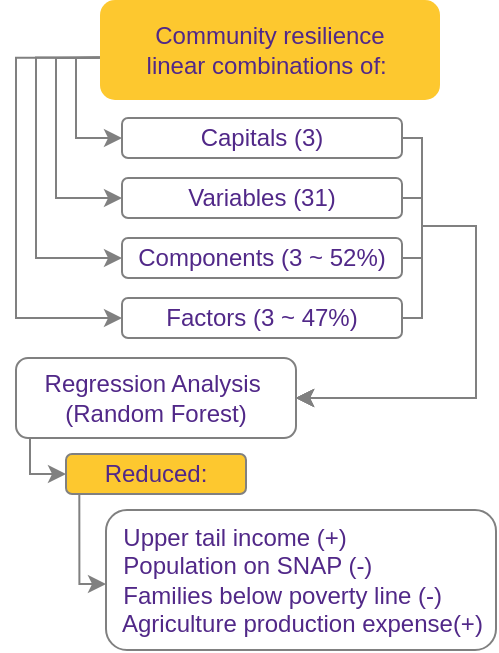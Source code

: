 <mxfile version="21.3.7" type="github">
  <diagram name="Page-1" id="xXZVvcbn3m8yzzzZbI0E">
    <mxGraphModel dx="954" dy="654" grid="1" gridSize="10" guides="1" tooltips="1" connect="1" arrows="1" fold="1" page="1" pageScale="1" pageWidth="850" pageHeight="1100" math="0" shadow="0">
      <root>
        <mxCell id="0" />
        <mxCell id="1" parent="0" />
        <mxCell id="N8_ovVChTHwq_1SiLQtt-6" style="edgeStyle=orthogonalEdgeStyle;rounded=0;orthogonalLoop=1;jettySize=auto;html=1;exitX=0.002;exitY=0.576;exitDx=0;exitDy=0;entryX=0;entryY=0.5;entryDx=0;entryDy=0;strokeColor=#808080;exitPerimeter=0;" parent="1" source="N8_ovVChTHwq_1SiLQtt-1" target="N8_ovVChTHwq_1SiLQtt-2" edge="1">
          <mxGeometry relative="1" as="geometry">
            <Array as="points">
              <mxPoint x="150" y="160" />
              <mxPoint x="140" y="160" />
              <mxPoint x="140" y="200" />
            </Array>
          </mxGeometry>
        </mxCell>
        <mxCell id="N8_ovVChTHwq_1SiLQtt-7" style="edgeStyle=orthogonalEdgeStyle;rounded=0;orthogonalLoop=1;jettySize=auto;html=1;exitX=0.006;exitY=0.575;exitDx=0;exitDy=0;entryX=0;entryY=0.5;entryDx=0;entryDy=0;strokeColor=#808080;exitPerimeter=0;" parent="1" source="N8_ovVChTHwq_1SiLQtt-1" target="N8_ovVChTHwq_1SiLQtt-3" edge="1">
          <mxGeometry relative="1" as="geometry">
            <Array as="points">
              <mxPoint x="151" y="160" />
              <mxPoint x="130" y="160" />
              <mxPoint x="130" y="230" />
            </Array>
          </mxGeometry>
        </mxCell>
        <mxCell id="N8_ovVChTHwq_1SiLQtt-8" style="edgeStyle=orthogonalEdgeStyle;rounded=0;orthogonalLoop=1;jettySize=auto;html=1;exitX=0.001;exitY=0.576;exitDx=0;exitDy=0;entryX=0;entryY=0.5;entryDx=0;entryDy=0;strokeColor=#808080;exitPerimeter=0;" parent="1" source="N8_ovVChTHwq_1SiLQtt-1" target="N8_ovVChTHwq_1SiLQtt-4" edge="1">
          <mxGeometry relative="1" as="geometry">
            <Array as="points">
              <mxPoint x="120" y="160" />
              <mxPoint x="120" y="260" />
            </Array>
          </mxGeometry>
        </mxCell>
        <mxCell id="N8_ovVChTHwq_1SiLQtt-9" style="edgeStyle=orthogonalEdgeStyle;rounded=0;orthogonalLoop=1;jettySize=auto;html=1;exitX=-0.001;exitY=0.577;exitDx=0;exitDy=0;entryX=0;entryY=0.5;entryDx=0;entryDy=0;strokeColor=#808080;exitPerimeter=0;" parent="1" source="N8_ovVChTHwq_1SiLQtt-1" target="N8_ovVChTHwq_1SiLQtt-5" edge="1">
          <mxGeometry relative="1" as="geometry">
            <Array as="points">
              <mxPoint x="110" y="160" />
              <mxPoint x="110" y="290" />
            </Array>
          </mxGeometry>
        </mxCell>
        <mxCell id="N8_ovVChTHwq_1SiLQtt-1" value="Community resilience &lt;br&gt;linear combinations of:&amp;nbsp;" style="rounded=1;whiteSpace=wrap;html=1;fontColor=#512888;fillColor=#FDC82F;strokeColor=none;" parent="1" vertex="1">
          <mxGeometry x="152" y="131" width="170" height="50" as="geometry" />
        </mxCell>
        <mxCell id="N8_ovVChTHwq_1SiLQtt-11" style="edgeStyle=orthogonalEdgeStyle;rounded=0;orthogonalLoop=1;jettySize=auto;html=1;exitX=1;exitY=0.5;exitDx=0;exitDy=0;entryX=1;entryY=0.5;entryDx=0;entryDy=0;strokeColor=#808080;" parent="1" target="N8_ovVChTHwq_1SiLQtt-10" edge="1">
          <mxGeometry relative="1" as="geometry">
            <mxPoint x="256" y="200" as="sourcePoint" />
            <Array as="points">
              <mxPoint x="313" y="200" />
              <mxPoint x="313" y="244" />
              <mxPoint x="340" y="244" />
              <mxPoint x="340" y="330" />
            </Array>
          </mxGeometry>
        </mxCell>
        <mxCell id="N8_ovVChTHwq_1SiLQtt-2" value="Capitals (3)" style="rounded=1;whiteSpace=wrap;html=1;fontColor=#512888;strokeColor=#808080;" parent="1" vertex="1">
          <mxGeometry x="163" y="190" width="140" height="20" as="geometry" />
        </mxCell>
        <mxCell id="N8_ovVChTHwq_1SiLQtt-12" style="edgeStyle=orthogonalEdgeStyle;rounded=0;orthogonalLoop=1;jettySize=auto;html=1;exitX=1;exitY=0.5;exitDx=0;exitDy=0;entryX=1;entryY=0.5;entryDx=0;entryDy=0;strokeColor=#808080;" parent="1" target="N8_ovVChTHwq_1SiLQtt-10" edge="1">
          <mxGeometry relative="1" as="geometry">
            <mxPoint x="333" y="230" as="targetPoint" />
            <mxPoint x="256" y="230" as="sourcePoint" />
            <Array as="points">
              <mxPoint x="313" y="230" />
              <mxPoint x="313" y="244" />
              <mxPoint x="340" y="244" />
              <mxPoint x="340" y="330" />
            </Array>
          </mxGeometry>
        </mxCell>
        <mxCell id="N8_ovVChTHwq_1SiLQtt-3" value="Variables (31)" style="rounded=1;whiteSpace=wrap;html=1;fontColor=#512888;strokeColor=#808080;" parent="1" vertex="1">
          <mxGeometry x="163" y="220" width="140" height="20" as="geometry" />
        </mxCell>
        <mxCell id="N8_ovVChTHwq_1SiLQtt-16" style="edgeStyle=orthogonalEdgeStyle;rounded=0;orthogonalLoop=1;jettySize=auto;html=1;exitX=1;exitY=0.5;exitDx=0;exitDy=0;entryX=1;entryY=0.5;entryDx=0;entryDy=0;strokeColor=#808080;" parent="1" target="N8_ovVChTHwq_1SiLQtt-10" edge="1">
          <mxGeometry relative="1" as="geometry">
            <mxPoint x="333" y="240" as="targetPoint" />
            <mxPoint x="256" y="260.0" as="sourcePoint" />
            <Array as="points">
              <mxPoint x="313" y="260" />
              <mxPoint x="313" y="244" />
              <mxPoint x="340" y="244" />
              <mxPoint x="340" y="330" />
            </Array>
          </mxGeometry>
        </mxCell>
        <mxCell id="N8_ovVChTHwq_1SiLQtt-4" value="Components (3 ~ 52%)" style="rounded=1;whiteSpace=wrap;html=1;fontColor=#512888;strokeColor=#808080;" parent="1" vertex="1">
          <mxGeometry x="163" y="250" width="140" height="20" as="geometry" />
        </mxCell>
        <mxCell id="N8_ovVChTHwq_1SiLQtt-17" style="edgeStyle=orthogonalEdgeStyle;rounded=0;orthogonalLoop=1;jettySize=auto;html=1;exitX=1;exitY=0.5;exitDx=0;exitDy=0;entryX=1;entryY=0.5;entryDx=0;entryDy=0;strokeColor=#808080;" parent="1" target="N8_ovVChTHwq_1SiLQtt-10" edge="1">
          <mxGeometry relative="1" as="geometry">
            <mxPoint x="256" y="290.0" as="sourcePoint" />
            <Array as="points">
              <mxPoint x="313" y="290" />
              <mxPoint x="313" y="244" />
              <mxPoint x="340" y="244" />
              <mxPoint x="340" y="330" />
            </Array>
          </mxGeometry>
        </mxCell>
        <mxCell id="N8_ovVChTHwq_1SiLQtt-5" value="Factors (3 ~ 47%)" style="rounded=1;whiteSpace=wrap;html=1;fontColor=#512888;strokeColor=#808080;" parent="1" vertex="1">
          <mxGeometry x="163" y="280" width="140" height="20" as="geometry" />
        </mxCell>
        <mxCell id="N8_ovVChTHwq_1SiLQtt-22" style="edgeStyle=orthogonalEdgeStyle;rounded=0;orthogonalLoop=1;jettySize=auto;html=1;exitX=0.038;exitY=0.981;exitDx=0;exitDy=0;entryX=0;entryY=0.5;entryDx=0;entryDy=0;exitPerimeter=0;strokeColor=#808080;" parent="1" source="N8_ovVChTHwq_1SiLQtt-10" target="N8_ovVChTHwq_1SiLQtt-21" edge="1">
          <mxGeometry relative="1" as="geometry">
            <Array as="points">
              <mxPoint x="117" y="349" />
              <mxPoint x="117" y="368" />
            </Array>
          </mxGeometry>
        </mxCell>
        <mxCell id="N8_ovVChTHwq_1SiLQtt-10" value="Regression Analysis&amp;nbsp;&lt;br&gt;(Random Forest)" style="rounded=1;whiteSpace=wrap;html=1;fontColor=#512888;strokeColor=#808080;" parent="1" vertex="1">
          <mxGeometry x="110" y="310" width="140" height="40" as="geometry" />
        </mxCell>
        <mxCell id="N8_ovVChTHwq_1SiLQtt-19" value="&lt;p style=&quot;margin: 0in;&quot;&gt;&lt;font style=&quot;font-size: 12px;&quot;&gt;&amp;nbsp; Upper tail income (+)&amp;nbsp;&lt;/font&gt;&lt;/p&gt;&lt;p style=&quot;margin: 0in;&quot;&gt;&lt;font style=&quot;font-size: 12px;&quot;&gt;&amp;nbsp; Population on SNAP (-)&amp;nbsp;&lt;/font&gt;&lt;/p&gt;&lt;p style=&quot;margin: 0in;&quot;&gt;&lt;font style=&quot;font-size: 12px;&quot;&gt;&amp;nbsp; Families below poverty line (-)&lt;/font&gt;&lt;/p&gt;&lt;p style=&quot;margin: 0in;&quot;&gt;&lt;font style=&quot;font-size: 12px;&quot;&gt;&amp;nbsp; Agriculture production expense(+)&lt;/font&gt;&lt;/p&gt;" style="text;whiteSpace=wrap;html=1;align=left;verticalAlign=middle;fillColor=default;strokeColor=#808080;rounded=1;fontColor=#512888;" parent="1" vertex="1">
          <mxGeometry x="155" y="386" width="195" height="70" as="geometry" />
        </mxCell>
        <mxCell id="N8_ovVChTHwq_1SiLQtt-23" style="edgeStyle=orthogonalEdgeStyle;rounded=0;orthogonalLoop=1;jettySize=auto;html=1;exitX=0.074;exitY=0.975;exitDx=0;exitDy=0;exitPerimeter=0;strokeColor=#808080;" parent="1" source="N8_ovVChTHwq_1SiLQtt-21" target="N8_ovVChTHwq_1SiLQtt-19" edge="1">
          <mxGeometry relative="1" as="geometry">
            <mxPoint x="151" y="423.0" as="targetPoint" />
            <Array as="points">
              <mxPoint x="142" y="423" />
            </Array>
          </mxGeometry>
        </mxCell>
        <mxCell id="N8_ovVChTHwq_1SiLQtt-21" value="Reduced:" style="rounded=1;whiteSpace=wrap;html=1;fontColor=#512888;fillColor=#FDC82F;strokeColor=#808080;" parent="1" vertex="1">
          <mxGeometry x="135" y="358" width="90" height="20" as="geometry" />
        </mxCell>
      </root>
    </mxGraphModel>
  </diagram>
</mxfile>
